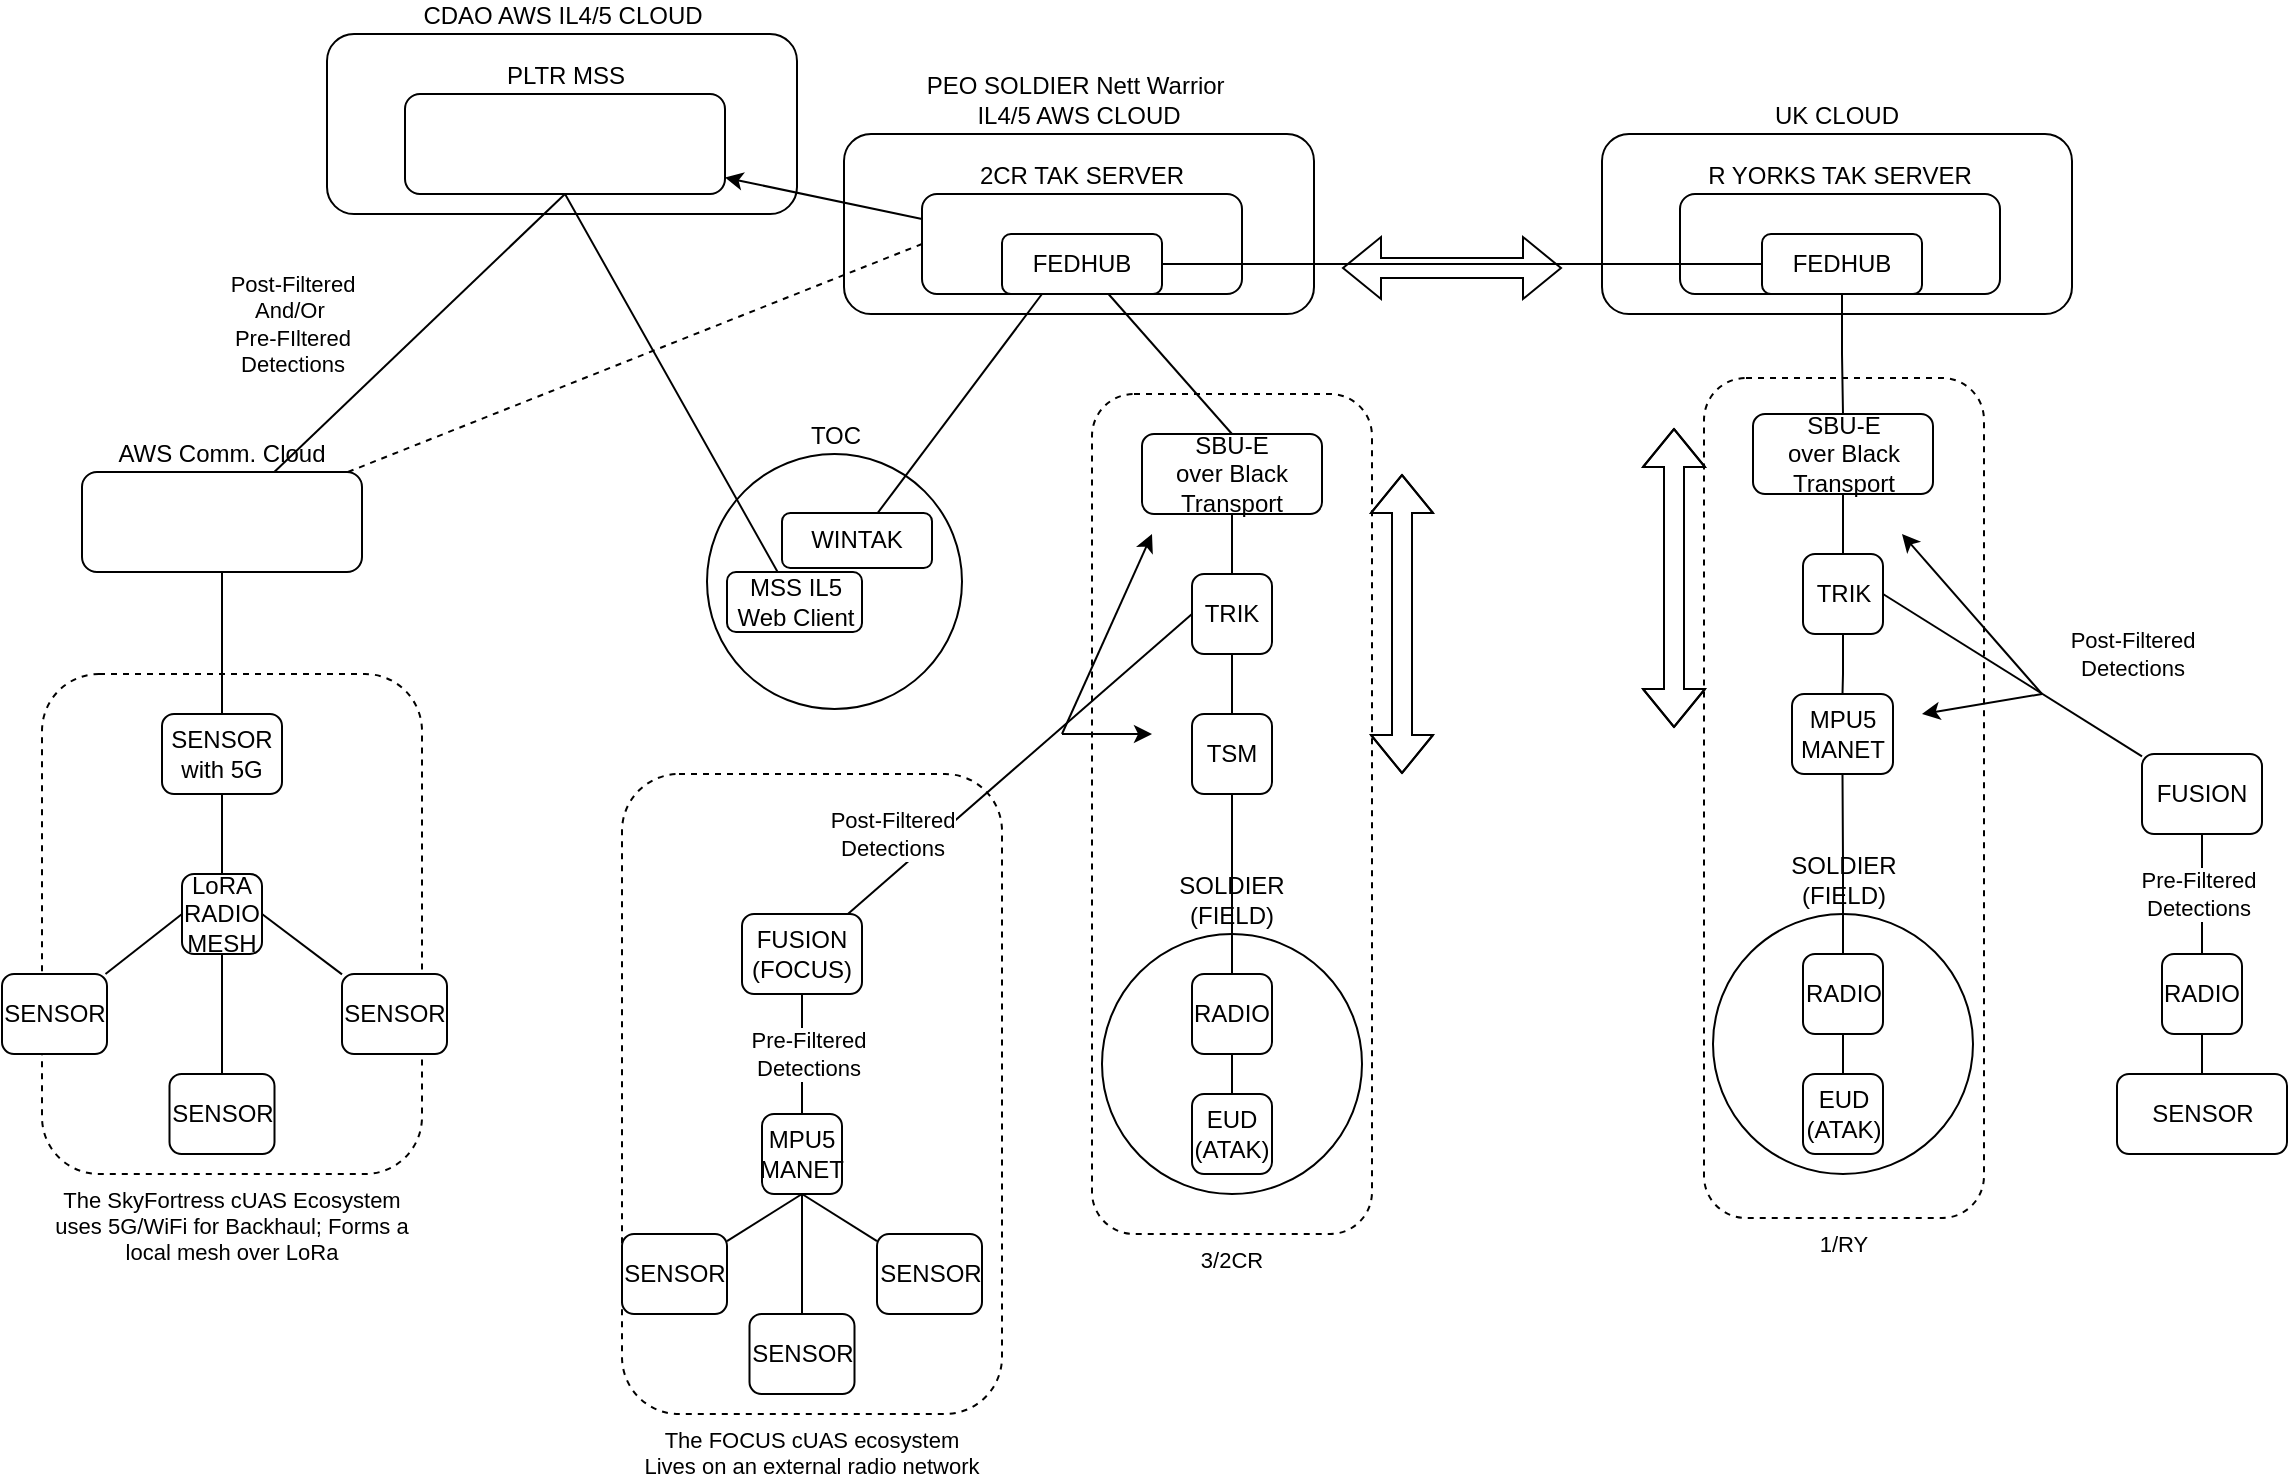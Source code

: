 <mxfile>
    <diagram name="Page-1" id="hvNq0bLNqhKwoZfUZP0T">
        <mxGraphModel dx="1233" dy="1461" grid="1" gridSize="10" guides="1" tooltips="1" connect="1" arrows="1" fold="1" page="1" pageScale="1" pageWidth="850" pageHeight="1100" math="0" shadow="0">
            <root>
                <mxCell id="0"/>
                <mxCell id="1" parent="0"/>
                <mxCell id="jyh1h8HAa2u7fzU4bVlv-78" value="1/RY" style="rounded=1;whiteSpace=wrap;html=1;fontFamily=Helvetica;fontSize=11;fontColor=default;labelBackgroundColor=default;dashed=1;labelPosition=center;verticalLabelPosition=bottom;align=center;verticalAlign=top;" parent="1" vertex="1">
                    <mxGeometry x="581" y="82" width="140" height="420" as="geometry"/>
                </mxCell>
                <mxCell id="jyh1h8HAa2u7fzU4bVlv-77" value="The FOCUS cUAS ecosystem&lt;div&gt;Lives on an external radio network&lt;/div&gt;" style="rounded=1;whiteSpace=wrap;html=1;fontFamily=Helvetica;fontSize=11;fontColor=default;labelBackgroundColor=default;dashed=1;labelPosition=center;verticalLabelPosition=bottom;align=center;verticalAlign=top;" parent="1" vertex="1">
                    <mxGeometry x="40" y="280" width="190" height="320" as="geometry"/>
                </mxCell>
                <mxCell id="jyh1h8HAa2u7fzU4bVlv-75" value="3/2CR" style="rounded=1;whiteSpace=wrap;html=1;fontFamily=Helvetica;fontSize=11;fontColor=default;labelBackgroundColor=default;dashed=1;labelPosition=center;verticalLabelPosition=bottom;align=center;verticalAlign=top;" parent="1" vertex="1">
                    <mxGeometry x="275" y="90" width="140" height="420" as="geometry"/>
                </mxCell>
                <mxCell id="jyh1h8HAa2u7fzU4bVlv-12" value="PEO SOLDIER Nett Warrior&amp;nbsp;&lt;div&gt;IL4/5 AWS CLOUD&lt;/div&gt;" style="rounded=1;whiteSpace=wrap;html=1;labelPosition=center;verticalLabelPosition=top;align=center;verticalAlign=bottom;" parent="1" vertex="1">
                    <mxGeometry x="151" y="-40" width="235" height="90" as="geometry"/>
                </mxCell>
                <mxCell id="jyh1h8HAa2u7fzU4bVlv-13" value="2CR TAK SERVER" style="rounded=1;whiteSpace=wrap;html=1;labelPosition=center;verticalLabelPosition=top;align=center;verticalAlign=bottom;" parent="1" vertex="1">
                    <mxGeometry x="190" y="-10" width="160" height="50" as="geometry"/>
                </mxCell>
                <mxCell id="jyh1h8HAa2u7fzU4bVlv-29" style="rounded=0;orthogonalLoop=1;jettySize=auto;html=1;entryX=0.5;entryY=0;entryDx=0;entryDy=0;endArrow=none;startFill=0;" parent="1" source="jyh1h8HAa2u7fzU4bVlv-14" target="jyh1h8HAa2u7fzU4bVlv-28" edge="1">
                    <mxGeometry relative="1" as="geometry"/>
                </mxCell>
                <mxCell id="jyh1h8HAa2u7fzU4bVlv-14" value="FEDHUB" style="rounded=1;whiteSpace=wrap;html=1;" parent="1" vertex="1">
                    <mxGeometry x="230" y="10" width="80" height="30" as="geometry"/>
                </mxCell>
                <mxCell id="jyh1h8HAa2u7fzU4bVlv-16" value="UK CLOUD" style="rounded=1;whiteSpace=wrap;html=1;labelPosition=center;verticalLabelPosition=top;align=center;verticalAlign=bottom;" parent="1" vertex="1">
                    <mxGeometry x="530" y="-40" width="235" height="90" as="geometry"/>
                </mxCell>
                <mxCell id="jyh1h8HAa2u7fzU4bVlv-17" value="R YORKS TAK SERVER" style="rounded=1;whiteSpace=wrap;html=1;labelPosition=center;verticalLabelPosition=top;align=center;verticalAlign=bottom;" parent="1" vertex="1">
                    <mxGeometry x="569" y="-10" width="160" height="50" as="geometry"/>
                </mxCell>
                <mxCell id="jyh1h8HAa2u7fzU4bVlv-40" style="edgeStyle=orthogonalEdgeStyle;rounded=0;orthogonalLoop=1;jettySize=auto;html=1;endArrow=none;startFill=0;" parent="1" source="jyh1h8HAa2u7fzU4bVlv-18" target="jyh1h8HAa2u7fzU4bVlv-39" edge="1">
                    <mxGeometry relative="1" as="geometry"/>
                </mxCell>
                <mxCell id="jyh1h8HAa2u7fzU4bVlv-41" style="edgeStyle=orthogonalEdgeStyle;rounded=0;orthogonalLoop=1;jettySize=auto;html=1;endArrow=none;startFill=0;" parent="1" source="jyh1h8HAa2u7fzU4bVlv-18" target="jyh1h8HAa2u7fzU4bVlv-14" edge="1">
                    <mxGeometry relative="1" as="geometry"/>
                </mxCell>
                <mxCell id="jyh1h8HAa2u7fzU4bVlv-18" value="FEDHUB" style="rounded=1;whiteSpace=wrap;html=1;" parent="1" vertex="1">
                    <mxGeometry x="610" y="10" width="80" height="30" as="geometry"/>
                </mxCell>
                <mxCell id="jyh1h8HAa2u7fzU4bVlv-19" value="SOLDIER&lt;div&gt;(FIELD)&lt;/div&gt;" style="ellipse;whiteSpace=wrap;html=1;aspect=fixed;labelPosition=center;verticalLabelPosition=top;align=center;verticalAlign=bottom;" parent="1" vertex="1">
                    <mxGeometry x="280" y="360" width="130" height="130" as="geometry"/>
                </mxCell>
                <mxCell id="jyh1h8HAa2u7fzU4bVlv-20" style="edgeStyle=orthogonalEdgeStyle;rounded=0;orthogonalLoop=1;jettySize=auto;html=1;endArrow=none;startFill=0;" parent="1" source="jyh1h8HAa2u7fzU4bVlv-22" target="jyh1h8HAa2u7fzU4bVlv-23" edge="1">
                    <mxGeometry relative="1" as="geometry"/>
                </mxCell>
                <mxCell id="jyh1h8HAa2u7fzU4bVlv-21" value="" style="edgeStyle=orthogonalEdgeStyle;rounded=0;orthogonalLoop=1;jettySize=auto;html=1;endArrow=none;startFill=0;" parent="1" source="jyh1h8HAa2u7fzU4bVlv-22" target="jyh1h8HAa2u7fzU4bVlv-28" edge="1">
                    <mxGeometry relative="1" as="geometry"/>
                </mxCell>
                <mxCell id="jyh1h8HAa2u7fzU4bVlv-22" value="TRIK" style="rounded=1;whiteSpace=wrap;html=1;" parent="1" vertex="1">
                    <mxGeometry x="325" y="180" width="40" height="40" as="geometry"/>
                </mxCell>
                <mxCell id="jyh1h8HAa2u7fzU4bVlv-23" value="TSM" style="rounded=1;whiteSpace=wrap;html=1;" parent="1" vertex="1">
                    <mxGeometry x="325" y="250" width="40" height="40" as="geometry"/>
                </mxCell>
                <mxCell id="jyh1h8HAa2u7fzU4bVlv-24" style="edgeStyle=orthogonalEdgeStyle;rounded=0;orthogonalLoop=1;jettySize=auto;html=1;entryX=0.5;entryY=1;entryDx=0;entryDy=0;endArrow=none;startFill=0;" parent="1" source="jyh1h8HAa2u7fzU4bVlv-27" target="jyh1h8HAa2u7fzU4bVlv-23" edge="1">
                    <mxGeometry relative="1" as="geometry"/>
                </mxCell>
                <mxCell id="jyh1h8HAa2u7fzU4bVlv-25" value="EUD&lt;div&gt;(ATAK)&lt;/div&gt;" style="rounded=1;whiteSpace=wrap;html=1;" parent="1" vertex="1">
                    <mxGeometry x="325" y="440" width="40" height="40" as="geometry"/>
                </mxCell>
                <mxCell id="jyh1h8HAa2u7fzU4bVlv-26" value="" style="edgeStyle=orthogonalEdgeStyle;rounded=0;orthogonalLoop=1;jettySize=auto;html=1;entryX=0.5;entryY=1;entryDx=0;entryDy=0;endArrow=none;startFill=0;" parent="1" source="jyh1h8HAa2u7fzU4bVlv-25" target="jyh1h8HAa2u7fzU4bVlv-27" edge="1">
                    <mxGeometry relative="1" as="geometry">
                        <mxPoint x="345" y="360" as="sourcePoint"/>
                        <mxPoint x="345" y="280" as="targetPoint"/>
                    </mxGeometry>
                </mxCell>
                <mxCell id="jyh1h8HAa2u7fzU4bVlv-27" value="RADIO" style="rounded=1;whiteSpace=wrap;html=1;" parent="1" vertex="1">
                    <mxGeometry x="325" y="380" width="40" height="40" as="geometry"/>
                </mxCell>
                <mxCell id="jyh1h8HAa2u7fzU4bVlv-28" value="SBU-E&lt;div&gt;over Black Transport&lt;/div&gt;" style="rounded=1;whiteSpace=wrap;html=1;" parent="1" vertex="1">
                    <mxGeometry x="300" y="110" width="90" height="40" as="geometry"/>
                </mxCell>
                <mxCell id="jyh1h8HAa2u7fzU4bVlv-30" value="SOLDIER&lt;div&gt;(FIELD)&lt;/div&gt;" style="ellipse;whiteSpace=wrap;html=1;aspect=fixed;labelPosition=center;verticalLabelPosition=top;align=center;verticalAlign=bottom;" parent="1" vertex="1">
                    <mxGeometry x="585.5" y="350" width="130" height="130" as="geometry"/>
                </mxCell>
                <mxCell id="jyh1h8HAa2u7fzU4bVlv-31" style="edgeStyle=orthogonalEdgeStyle;rounded=0;orthogonalLoop=1;jettySize=auto;html=1;endArrow=none;startFill=0;" parent="1" source="jyh1h8HAa2u7fzU4bVlv-33" target="jyh1h8HAa2u7fzU4bVlv-34" edge="1">
                    <mxGeometry relative="1" as="geometry"/>
                </mxCell>
                <mxCell id="jyh1h8HAa2u7fzU4bVlv-32" value="" style="edgeStyle=orthogonalEdgeStyle;rounded=0;orthogonalLoop=1;jettySize=auto;html=1;endArrow=none;startFill=0;" parent="1" source="jyh1h8HAa2u7fzU4bVlv-33" target="jyh1h8HAa2u7fzU4bVlv-39" edge="1">
                    <mxGeometry relative="1" as="geometry"/>
                </mxCell>
                <mxCell id="jyh1h8HAa2u7fzU4bVlv-33" value="TRIK" style="rounded=1;whiteSpace=wrap;html=1;" parent="1" vertex="1">
                    <mxGeometry x="630.5" y="170" width="40" height="40" as="geometry"/>
                </mxCell>
                <mxCell id="jyh1h8HAa2u7fzU4bVlv-34" value="MPU5&lt;div&gt;MANET&lt;/div&gt;" style="rounded=1;whiteSpace=wrap;html=1;" parent="1" vertex="1">
                    <mxGeometry x="625" y="240" width="50.5" height="40" as="geometry"/>
                </mxCell>
                <mxCell id="jyh1h8HAa2u7fzU4bVlv-35" style="edgeStyle=orthogonalEdgeStyle;rounded=0;orthogonalLoop=1;jettySize=auto;html=1;entryX=0.5;entryY=1;entryDx=0;entryDy=0;endArrow=none;startFill=0;" parent="1" source="jyh1h8HAa2u7fzU4bVlv-38" target="jyh1h8HAa2u7fzU4bVlv-34" edge="1">
                    <mxGeometry relative="1" as="geometry"/>
                </mxCell>
                <mxCell id="jyh1h8HAa2u7fzU4bVlv-36" value="EUD&lt;div&gt;(ATAK)&lt;/div&gt;" style="rounded=1;whiteSpace=wrap;html=1;" parent="1" vertex="1">
                    <mxGeometry x="630.5" y="430" width="40" height="40" as="geometry"/>
                </mxCell>
                <mxCell id="jyh1h8HAa2u7fzU4bVlv-37" value="" style="edgeStyle=orthogonalEdgeStyle;rounded=0;orthogonalLoop=1;jettySize=auto;html=1;entryX=0.5;entryY=1;entryDx=0;entryDy=0;endArrow=none;startFill=0;" parent="1" source="jyh1h8HAa2u7fzU4bVlv-36" target="jyh1h8HAa2u7fzU4bVlv-38" edge="1">
                    <mxGeometry relative="1" as="geometry">
                        <mxPoint x="650.5" y="350" as="sourcePoint"/>
                        <mxPoint x="650.5" y="270" as="targetPoint"/>
                    </mxGeometry>
                </mxCell>
                <mxCell id="jyh1h8HAa2u7fzU4bVlv-38" value="RADIO" style="rounded=1;whiteSpace=wrap;html=1;" parent="1" vertex="1">
                    <mxGeometry x="630.5" y="370" width="40" height="40" as="geometry"/>
                </mxCell>
                <mxCell id="jyh1h8HAa2u7fzU4bVlv-39" value="SBU-E&lt;div&gt;over Black Transport&lt;/div&gt;" style="rounded=1;whiteSpace=wrap;html=1;" parent="1" vertex="1">
                    <mxGeometry x="605.5" y="100" width="90" height="40" as="geometry"/>
                </mxCell>
                <mxCell id="jyh1h8HAa2u7fzU4bVlv-50" style="rounded=0;orthogonalLoop=1;jettySize=auto;html=1;entryX=1;entryY=0.5;entryDx=0;entryDy=0;endArrow=none;startFill=0;" parent="1" source="jyh1h8HAa2u7fzU4bVlv-45" target="jyh1h8HAa2u7fzU4bVlv-33" edge="1">
                    <mxGeometry relative="1" as="geometry"/>
                </mxCell>
                <mxCell id="jyh1h8HAa2u7fzU4bVlv-45" value="FUSION" style="rounded=1;whiteSpace=wrap;html=1;" parent="1" vertex="1">
                    <mxGeometry x="800" y="270" width="60" height="40" as="geometry"/>
                </mxCell>
                <mxCell id="jyh1h8HAa2u7fzU4bVlv-46" style="edgeStyle=orthogonalEdgeStyle;rounded=0;orthogonalLoop=1;jettySize=auto;html=1;entryX=0.5;entryY=1;entryDx=0;entryDy=0;endArrow=none;startFill=0;" parent="1" source="jyh1h8HAa2u7fzU4bVlv-49" target="jyh1h8HAa2u7fzU4bVlv-45" edge="1">
                    <mxGeometry relative="1" as="geometry"/>
                </mxCell>
                <mxCell id="jyh1h8HAa2u7fzU4bVlv-47" value="SENSOR" style="rounded=1;whiteSpace=wrap;html=1;" parent="1" vertex="1">
                    <mxGeometry x="787.5" y="430" width="85" height="40" as="geometry"/>
                </mxCell>
                <mxCell id="jyh1h8HAa2u7fzU4bVlv-48" value="" style="edgeStyle=orthogonalEdgeStyle;rounded=0;orthogonalLoop=1;jettySize=auto;html=1;entryX=0.5;entryY=1;entryDx=0;entryDy=0;endArrow=none;startFill=0;" parent="1" source="jyh1h8HAa2u7fzU4bVlv-47" target="jyh1h8HAa2u7fzU4bVlv-49" edge="1">
                    <mxGeometry relative="1" as="geometry">
                        <mxPoint x="815" y="350" as="sourcePoint"/>
                        <mxPoint x="815" y="270" as="targetPoint"/>
                    </mxGeometry>
                </mxCell>
                <mxCell id="jyh1h8HAa2u7fzU4bVlv-49" value="RADIO" style="rounded=1;whiteSpace=wrap;html=1;" parent="1" vertex="1">
                    <mxGeometry x="810" y="370" width="40" height="40" as="geometry"/>
                </mxCell>
                <mxCell id="jyh1h8HAa2u7fzU4bVlv-54" value="" style="endArrow=classic;html=1;rounded=0;curved=1;" parent="1" edge="1">
                    <mxGeometry width="50" height="50" relative="1" as="geometry">
                        <mxPoint x="750" y="240" as="sourcePoint"/>
                        <mxPoint x="680" y="160" as="targetPoint"/>
                    </mxGeometry>
                </mxCell>
                <mxCell id="jyh1h8HAa2u7fzU4bVlv-55" value="" style="endArrow=classic;html=1;rounded=0;curved=1;" parent="1" edge="1">
                    <mxGeometry width="50" height="50" relative="1" as="geometry">
                        <mxPoint x="750" y="240" as="sourcePoint"/>
                        <mxPoint x="690" y="250" as="targetPoint"/>
                    </mxGeometry>
                </mxCell>
                <mxCell id="jyh1h8HAa2u7fzU4bVlv-63" style="rounded=0;orthogonalLoop=1;jettySize=auto;html=1;entryX=0;entryY=0.5;entryDx=0;entryDy=0;endArrow=none;startFill=0;" parent="1" source="jyh1h8HAa2u7fzU4bVlv-56" edge="1">
                    <mxGeometry relative="1" as="geometry">
                        <mxPoint x="325" y="200" as="targetPoint"/>
                    </mxGeometry>
                </mxCell>
                <mxCell id="jyh1h8HAa2u7fzU4bVlv-56" value="FUSION&lt;div&gt;(FOCUS)&lt;/div&gt;" style="rounded=1;whiteSpace=wrap;html=1;" parent="1" vertex="1">
                    <mxGeometry x="100" y="350" width="60" height="40" as="geometry"/>
                </mxCell>
                <mxCell id="jyh1h8HAa2u7fzU4bVlv-57" style="edgeStyle=orthogonalEdgeStyle;rounded=0;orthogonalLoop=1;jettySize=auto;html=1;entryX=0.5;entryY=1;entryDx=0;entryDy=0;endArrow=none;startFill=0;" parent="1" source="jyh1h8HAa2u7fzU4bVlv-60" target="jyh1h8HAa2u7fzU4bVlv-56" edge="1">
                    <mxGeometry relative="1" as="geometry"/>
                </mxCell>
                <mxCell id="jyh1h8HAa2u7fzU4bVlv-58" value="SENSOR" style="rounded=1;whiteSpace=wrap;html=1;" parent="1" vertex="1">
                    <mxGeometry x="40" y="510" width="52.5" height="40" as="geometry"/>
                </mxCell>
                <mxCell id="jyh1h8HAa2u7fzU4bVlv-59" value="" style="rounded=0;orthogonalLoop=1;jettySize=auto;html=1;entryX=0.5;entryY=1;entryDx=0;entryDy=0;endArrow=none;startFill=0;" parent="1" source="jyh1h8HAa2u7fzU4bVlv-58" target="jyh1h8HAa2u7fzU4bVlv-60" edge="1">
                    <mxGeometry relative="1" as="geometry">
                        <mxPoint x="115" y="430" as="sourcePoint"/>
                        <mxPoint x="115" y="350" as="targetPoint"/>
                    </mxGeometry>
                </mxCell>
                <mxCell id="jyh1h8HAa2u7fzU4bVlv-60" value="MPU5&lt;div&gt;MANET&lt;/div&gt;" style="rounded=1;whiteSpace=wrap;html=1;" parent="1" vertex="1">
                    <mxGeometry x="110" y="450" width="40" height="40" as="geometry"/>
                </mxCell>
                <mxCell id="jyh1h8HAa2u7fzU4bVlv-61" value="" style="endArrow=classic;html=1;rounded=0;curved=1;" parent="1" edge="1">
                    <mxGeometry width="50" height="50" relative="1" as="geometry">
                        <mxPoint x="260" y="260" as="sourcePoint"/>
                        <mxPoint x="305" y="160" as="targetPoint"/>
                    </mxGeometry>
                </mxCell>
                <mxCell id="jyh1h8HAa2u7fzU4bVlv-62" value="" style="endArrow=classic;html=1;rounded=0;curved=1;" parent="1" edge="1">
                    <mxGeometry width="50" height="50" relative="1" as="geometry">
                        <mxPoint x="260" y="260" as="sourcePoint"/>
                        <mxPoint x="305" y="260" as="targetPoint"/>
                    </mxGeometry>
                </mxCell>
                <mxCell id="jyh1h8HAa2u7fzU4bVlv-64" value="" style="shape=flexArrow;endArrow=classic;startArrow=classic;html=1;rounded=0;strokeColor=default;align=center;verticalAlign=middle;fontFamily=Helvetica;fontSize=11;fontColor=default;labelBackgroundColor=default;" parent="1" edge="1">
                    <mxGeometry width="100" height="100" relative="1" as="geometry">
                        <mxPoint x="400" y="27" as="sourcePoint"/>
                        <mxPoint x="510" y="27" as="targetPoint"/>
                    </mxGeometry>
                </mxCell>
                <mxCell id="jyh1h8HAa2u7fzU4bVlv-65" value="" style="shape=flexArrow;endArrow=classic;startArrow=classic;html=1;rounded=0;strokeColor=default;align=center;verticalAlign=middle;fontFamily=Helvetica;fontSize=11;fontColor=default;labelBackgroundColor=default;" parent="1" edge="1">
                    <mxGeometry width="100" height="100" relative="1" as="geometry">
                        <mxPoint x="430" y="130" as="sourcePoint"/>
                        <mxPoint x="430" y="280" as="targetPoint"/>
                        <Array as="points">
                            <mxPoint x="430" y="219"/>
                        </Array>
                    </mxGeometry>
                </mxCell>
                <mxCell id="jyh1h8HAa2u7fzU4bVlv-66" value="" style="shape=flexArrow;endArrow=classic;startArrow=classic;html=1;rounded=0;strokeColor=default;align=center;verticalAlign=middle;fontFamily=Helvetica;fontSize=11;fontColor=default;labelBackgroundColor=default;" parent="1" edge="1">
                    <mxGeometry width="100" height="100" relative="1" as="geometry">
                        <mxPoint x="566" y="107" as="sourcePoint"/>
                        <mxPoint x="566" y="257" as="targetPoint"/>
                        <Array as="points">
                            <mxPoint x="566" y="196"/>
                        </Array>
                    </mxGeometry>
                </mxCell>
                <mxCell id="jyh1h8HAa2u7fzU4bVlv-67" value="Post-Filtered&lt;div&gt;Detections&lt;/div&gt;" style="text;html=1;align=center;verticalAlign=middle;resizable=0;points=[];autosize=1;strokeColor=none;fillColor=none;fontFamily=Helvetica;fontSize=11;fontColor=default;labelBackgroundColor=default;" parent="1" vertex="1">
                    <mxGeometry x="130" y="290" width="90" height="40" as="geometry"/>
                </mxCell>
                <mxCell id="jyh1h8HAa2u7fzU4bVlv-68" value="Pre-Filtered&lt;div&gt;Detections&lt;/div&gt;" style="text;html=1;align=center;verticalAlign=middle;resizable=0;points=[];autosize=1;strokeColor=none;fillColor=none;fontFamily=Helvetica;fontSize=11;fontColor=default;labelBackgroundColor=default;" parent="1" vertex="1">
                    <mxGeometry x="92.5" y="400" width="80" height="40" as="geometry"/>
                </mxCell>
                <mxCell id="jyh1h8HAa2u7fzU4bVlv-71" style="edgeStyle=none;shape=connector;rounded=0;orthogonalLoop=1;jettySize=auto;html=1;strokeColor=default;align=center;verticalAlign=middle;fontFamily=Helvetica;fontSize=11;fontColor=default;labelBackgroundColor=default;startFill=0;endArrow=none;" parent="1" source="jyh1h8HAa2u7fzU4bVlv-69" target="jyh1h8HAa2u7fzU4bVlv-60" edge="1">
                    <mxGeometry relative="1" as="geometry"/>
                </mxCell>
                <mxCell id="jyh1h8HAa2u7fzU4bVlv-69" value="SENSOR" style="rounded=1;whiteSpace=wrap;html=1;" parent="1" vertex="1">
                    <mxGeometry x="103.75" y="550" width="52.5" height="40" as="geometry"/>
                </mxCell>
                <mxCell id="jyh1h8HAa2u7fzU4bVlv-72" style="edgeStyle=none;shape=connector;rounded=0;orthogonalLoop=1;jettySize=auto;html=1;entryX=0.5;entryY=1;entryDx=0;entryDy=0;strokeColor=default;align=center;verticalAlign=middle;fontFamily=Helvetica;fontSize=11;fontColor=default;labelBackgroundColor=default;startFill=0;endArrow=none;" parent="1" source="jyh1h8HAa2u7fzU4bVlv-70" target="jyh1h8HAa2u7fzU4bVlv-60" edge="1">
                    <mxGeometry relative="1" as="geometry"/>
                </mxCell>
                <mxCell id="jyh1h8HAa2u7fzU4bVlv-70" value="SENSOR" style="rounded=1;whiteSpace=wrap;html=1;" parent="1" vertex="1">
                    <mxGeometry x="167.5" y="510" width="52.5" height="40" as="geometry"/>
                </mxCell>
                <mxCell id="jyh1h8HAa2u7fzU4bVlv-73" value="Post-Filtered&lt;div&gt;Detections&lt;/div&gt;" style="text;html=1;align=center;verticalAlign=middle;resizable=0;points=[];autosize=1;strokeColor=none;fillColor=none;fontFamily=Helvetica;fontSize=11;fontColor=default;labelBackgroundColor=default;" parent="1" vertex="1">
                    <mxGeometry x="750" y="200" width="90" height="40" as="geometry"/>
                </mxCell>
                <mxCell id="jyh1h8HAa2u7fzU4bVlv-74" value="Pre-Filtered&lt;div&gt;Detections&lt;/div&gt;" style="text;html=1;align=center;verticalAlign=middle;resizable=0;points=[];autosize=1;strokeColor=none;fillColor=none;fontFamily=Helvetica;fontSize=11;fontColor=default;labelBackgroundColor=default;" parent="1" vertex="1">
                    <mxGeometry x="787.5" y="320" width="80" height="40" as="geometry"/>
                </mxCell>
                <mxCell id="jyh1h8HAa2u7fzU4bVlv-79" value="CDAO AWS IL4/5 CLOUD" style="rounded=1;whiteSpace=wrap;html=1;labelPosition=center;verticalLabelPosition=top;align=center;verticalAlign=bottom;" parent="1" vertex="1">
                    <mxGeometry x="-107.5" y="-90" width="235" height="90" as="geometry"/>
                </mxCell>
                <mxCell id="jyh1h8HAa2u7fzU4bVlv-104" style="edgeStyle=none;shape=connector;rounded=0;orthogonalLoop=1;jettySize=auto;html=1;entryX=0;entryY=0.25;entryDx=0;entryDy=0;strokeColor=default;align=center;verticalAlign=middle;fontFamily=Helvetica;fontSize=11;fontColor=default;labelBackgroundColor=default;startFill=1;endArrow=none;endFill=1;startArrow=classic;" parent="1" source="jyh1h8HAa2u7fzU4bVlv-80" target="jyh1h8HAa2u7fzU4bVlv-13" edge="1">
                    <mxGeometry relative="1" as="geometry"/>
                </mxCell>
                <mxCell id="jyh1h8HAa2u7fzU4bVlv-80" value="PLTR MSS" style="rounded=1;whiteSpace=wrap;html=1;labelPosition=center;verticalLabelPosition=top;align=center;verticalAlign=bottom;" parent="1" vertex="1">
                    <mxGeometry x="-68.5" y="-60" width="160" height="50" as="geometry"/>
                </mxCell>
                <mxCell id="jyh1h8HAa2u7fzU4bVlv-102" style="edgeStyle=none;shape=connector;rounded=0;orthogonalLoop=1;jettySize=auto;html=1;entryX=0.5;entryY=1;entryDx=0;entryDy=0;strokeColor=default;align=center;verticalAlign=middle;fontFamily=Helvetica;fontSize=11;fontColor=default;labelBackgroundColor=default;startFill=0;endArrow=none;" parent="1" source="jyh1h8HAa2u7fzU4bVlv-82" target="jyh1h8HAa2u7fzU4bVlv-80" edge="1">
                    <mxGeometry relative="1" as="geometry"/>
                </mxCell>
                <mxCell id="jyh1h8HAa2u7fzU4bVlv-103" style="edgeStyle=none;shape=connector;rounded=0;orthogonalLoop=1;jettySize=auto;html=1;entryX=0;entryY=0.5;entryDx=0;entryDy=0;strokeColor=default;align=center;verticalAlign=middle;fontFamily=Helvetica;fontSize=11;fontColor=default;labelBackgroundColor=default;startFill=0;endArrow=none;dashed=1;" parent="1" source="jyh1h8HAa2u7fzU4bVlv-82" target="jyh1h8HAa2u7fzU4bVlv-13" edge="1">
                    <mxGeometry relative="1" as="geometry"/>
                </mxCell>
                <mxCell id="jyh1h8HAa2u7fzU4bVlv-82" value="AWS Comm. Cloud" style="rounded=1;whiteSpace=wrap;html=1;labelPosition=center;verticalLabelPosition=top;align=center;verticalAlign=bottom;" parent="1" vertex="1">
                    <mxGeometry x="-230" y="129" width="140" height="50" as="geometry"/>
                </mxCell>
                <mxCell id="jyh1h8HAa2u7fzU4bVlv-83" value="The SkyFortress cUAS Ecosystem uses&lt;span style=&quot;background-color: light-dark(#ffffff, var(--ge-dark-color, #121212));&quot;&gt;&amp;nbsp;5G/WiFi for Backhaul; Forms a local mesh over LoRa&lt;/span&gt;" style="rounded=1;whiteSpace=wrap;html=1;fontFamily=Helvetica;fontSize=11;fontColor=default;labelBackgroundColor=default;dashed=1;labelPosition=center;verticalLabelPosition=bottom;align=center;verticalAlign=top;" parent="1" vertex="1">
                    <mxGeometry x="-250" y="230" width="190" height="250" as="geometry"/>
                </mxCell>
                <mxCell id="jyh1h8HAa2u7fzU4bVlv-101" style="edgeStyle=none;shape=connector;rounded=0;orthogonalLoop=1;jettySize=auto;html=1;entryX=0.5;entryY=1;entryDx=0;entryDy=0;strokeColor=default;align=center;verticalAlign=middle;fontFamily=Helvetica;fontSize=11;fontColor=default;labelBackgroundColor=default;startFill=0;endArrow=none;" parent="1" source="jyh1h8HAa2u7fzU4bVlv-84" target="jyh1h8HAa2u7fzU4bVlv-82" edge="1">
                    <mxGeometry relative="1" as="geometry"/>
                </mxCell>
                <mxCell id="jyh1h8HAa2u7fzU4bVlv-84" value="SENSOR&lt;div&gt;with 5G&lt;/div&gt;" style="rounded=1;whiteSpace=wrap;html=1;" parent="1" vertex="1">
                    <mxGeometry x="-190" y="250" width="60" height="40" as="geometry"/>
                </mxCell>
                <mxCell id="jyh1h8HAa2u7fzU4bVlv-85" style="edgeStyle=orthogonalEdgeStyle;rounded=0;orthogonalLoop=1;jettySize=auto;html=1;entryX=0.5;entryY=1;entryDx=0;entryDy=0;endArrow=none;startFill=0;" parent="1" source="jyh1h8HAa2u7fzU4bVlv-88" target="jyh1h8HAa2u7fzU4bVlv-84" edge="1">
                    <mxGeometry relative="1" as="geometry"/>
                </mxCell>
                <mxCell id="jyh1h8HAa2u7fzU4bVlv-86" value="SENSOR" style="rounded=1;whiteSpace=wrap;html=1;" parent="1" vertex="1">
                    <mxGeometry x="-270" y="380" width="52.5" height="40" as="geometry"/>
                </mxCell>
                <mxCell id="jyh1h8HAa2u7fzU4bVlv-87" value="" style="rounded=0;orthogonalLoop=1;jettySize=auto;html=1;entryX=0;entryY=0.5;entryDx=0;entryDy=0;endArrow=none;startFill=0;" parent="1" source="jyh1h8HAa2u7fzU4bVlv-86" target="jyh1h8HAa2u7fzU4bVlv-88" edge="1">
                    <mxGeometry relative="1" as="geometry">
                        <mxPoint x="-175" y="310" as="sourcePoint"/>
                        <mxPoint x="-175" y="230" as="targetPoint"/>
                    </mxGeometry>
                </mxCell>
                <mxCell id="jyh1h8HAa2u7fzU4bVlv-88" value="LoRA&lt;div&gt;RADIO&lt;div&gt;MESH&lt;/div&gt;&lt;/div&gt;" style="rounded=1;whiteSpace=wrap;html=1;" parent="1" vertex="1">
                    <mxGeometry x="-180" y="330" width="40" height="40" as="geometry"/>
                </mxCell>
                <mxCell id="jyh1h8HAa2u7fzU4bVlv-89" value="Post-Filtered&lt;div&gt;And/Or&amp;nbsp;&lt;/div&gt;&lt;div&gt;Pre-FIltered&lt;br&gt;&lt;div&gt;Detections&lt;/div&gt;&lt;/div&gt;" style="text;html=1;align=center;verticalAlign=middle;resizable=0;points=[];autosize=1;strokeColor=none;fillColor=none;fontFamily=Helvetica;fontSize=11;fontColor=default;labelBackgroundColor=default;" parent="1" vertex="1">
                    <mxGeometry x="-170" y="20" width="90" height="70" as="geometry"/>
                </mxCell>
                <mxCell id="jyh1h8HAa2u7fzU4bVlv-91" style="edgeStyle=none;shape=connector;rounded=0;orthogonalLoop=1;jettySize=auto;html=1;strokeColor=default;align=center;verticalAlign=middle;fontFamily=Helvetica;fontSize=11;fontColor=default;labelBackgroundColor=default;startFill=0;endArrow=none;" parent="1" source="jyh1h8HAa2u7fzU4bVlv-92" target="jyh1h8HAa2u7fzU4bVlv-88" edge="1">
                    <mxGeometry relative="1" as="geometry"/>
                </mxCell>
                <mxCell id="jyh1h8HAa2u7fzU4bVlv-92" value="SENSOR" style="rounded=1;whiteSpace=wrap;html=1;" parent="1" vertex="1">
                    <mxGeometry x="-186.25" y="430" width="52.5" height="40" as="geometry"/>
                </mxCell>
                <mxCell id="jyh1h8HAa2u7fzU4bVlv-93" style="edgeStyle=none;shape=connector;rounded=0;orthogonalLoop=1;jettySize=auto;html=1;entryX=1;entryY=0.5;entryDx=0;entryDy=0;strokeColor=default;align=center;verticalAlign=middle;fontFamily=Helvetica;fontSize=11;fontColor=default;labelBackgroundColor=default;startFill=0;endArrow=none;" parent="1" source="jyh1h8HAa2u7fzU4bVlv-94" target="jyh1h8HAa2u7fzU4bVlv-88" edge="1">
                    <mxGeometry relative="1" as="geometry"/>
                </mxCell>
                <mxCell id="jyh1h8HAa2u7fzU4bVlv-94" value="SENSOR" style="rounded=1;whiteSpace=wrap;html=1;" parent="1" vertex="1">
                    <mxGeometry x="-100" y="380" width="52.5" height="40" as="geometry"/>
                </mxCell>
                <mxCell id="jyh1h8HAa2u7fzU4bVlv-95" value="&lt;div&gt;TOC&lt;/div&gt;" style="ellipse;whiteSpace=wrap;html=1;aspect=fixed;labelPosition=center;verticalLabelPosition=top;align=center;verticalAlign=bottom;" parent="1" vertex="1">
                    <mxGeometry x="82.5" y="120" width="127.5" height="127.5" as="geometry"/>
                </mxCell>
                <mxCell id="jyh1h8HAa2u7fzU4bVlv-99" style="edgeStyle=none;shape=connector;rounded=0;orthogonalLoop=1;jettySize=auto;html=1;entryX=0.25;entryY=1;entryDx=0;entryDy=0;strokeColor=default;align=center;verticalAlign=middle;fontFamily=Helvetica;fontSize=11;fontColor=default;labelBackgroundColor=default;startFill=0;endArrow=none;" parent="1" source="jyh1h8HAa2u7fzU4bVlv-97" target="jyh1h8HAa2u7fzU4bVlv-14" edge="1">
                    <mxGeometry relative="1" as="geometry"/>
                </mxCell>
                <mxCell id="jyh1h8HAa2u7fzU4bVlv-97" value="WINTAK" style="rounded=1;whiteSpace=wrap;html=1;" parent="1" vertex="1">
                    <mxGeometry x="120" y="149.5" width="75" height="27.5" as="geometry"/>
                </mxCell>
                <mxCell id="jyh1h8HAa2u7fzU4bVlv-100" style="edgeStyle=none;shape=connector;rounded=0;orthogonalLoop=1;jettySize=auto;html=1;entryX=0.5;entryY=1;entryDx=0;entryDy=0;strokeColor=default;align=center;verticalAlign=middle;fontFamily=Helvetica;fontSize=11;fontColor=default;labelBackgroundColor=default;startFill=0;endArrow=none;" parent="1" source="jyh1h8HAa2u7fzU4bVlv-98" target="jyh1h8HAa2u7fzU4bVlv-80" edge="1">
                    <mxGeometry relative="1" as="geometry"/>
                </mxCell>
                <mxCell id="jyh1h8HAa2u7fzU4bVlv-98" value="MSS IL5 Web Client" style="rounded=1;whiteSpace=wrap;html=1;" parent="1" vertex="1">
                    <mxGeometry x="92.5" y="179" width="67.5" height="30" as="geometry"/>
                </mxCell>
            </root>
        </mxGraphModel>
    </diagram>
</mxfile>